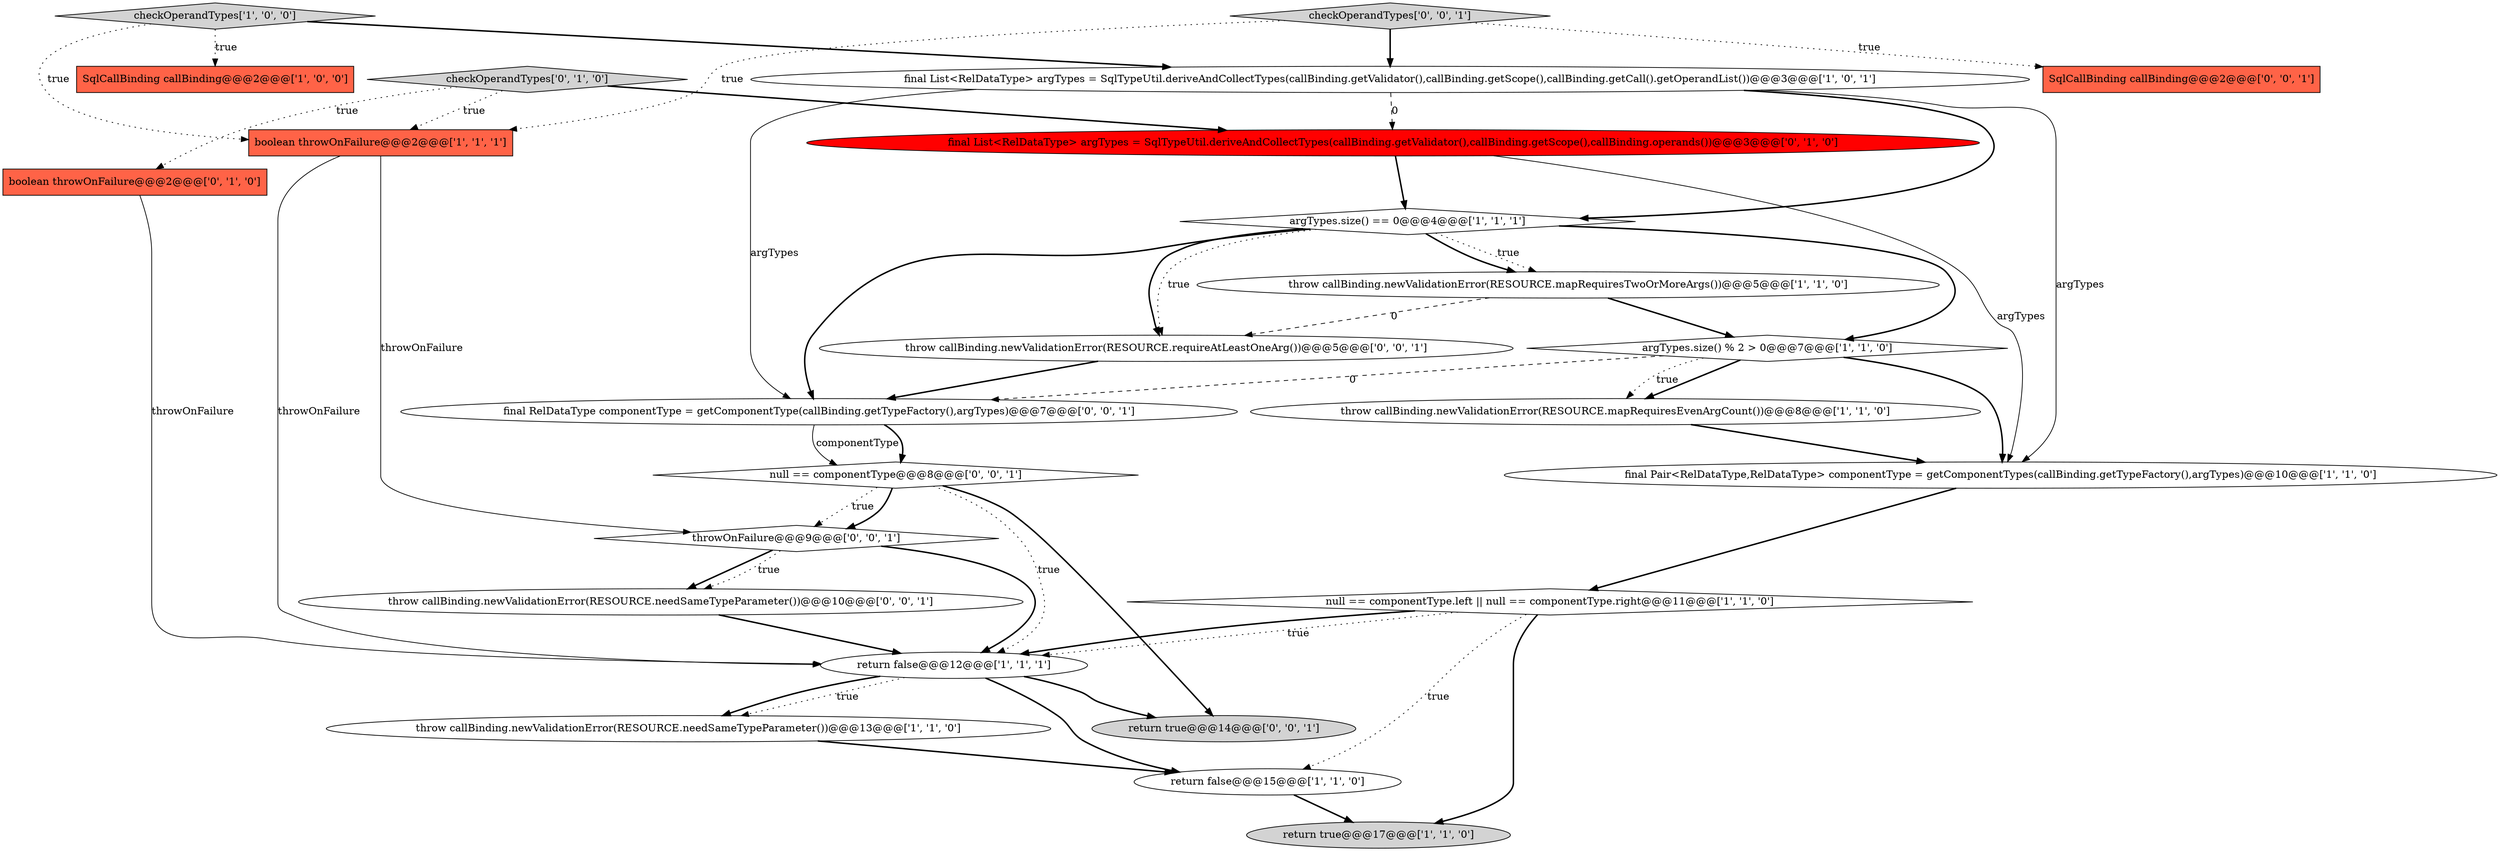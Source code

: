 digraph {
17 [style = filled, label = "throwOnFailure@@@9@@@['0', '0', '1']", fillcolor = white, shape = diamond image = "AAA0AAABBB3BBB"];
11 [style = filled, label = "boolean throwOnFailure@@@2@@@['1', '1', '1']", fillcolor = tomato, shape = box image = "AAA0AAABBB1BBB"];
10 [style = filled, label = "throw callBinding.newValidationError(RESOURCE.mapRequiresEvenArgCount())@@@8@@@['1', '1', '0']", fillcolor = white, shape = ellipse image = "AAA0AAABBB1BBB"];
9 [style = filled, label = "return false@@@12@@@['1', '1', '1']", fillcolor = white, shape = ellipse image = "AAA0AAABBB1BBB"];
3 [style = filled, label = "final List<RelDataType> argTypes = SqlTypeUtil.deriveAndCollectTypes(callBinding.getValidator(),callBinding.getScope(),callBinding.getCall().getOperandList())@@@3@@@['1', '0', '1']", fillcolor = white, shape = ellipse image = "AAA0AAABBB1BBB"];
2 [style = filled, label = "argTypes.size() % 2 > 0@@@7@@@['1', '1', '0']", fillcolor = white, shape = diamond image = "AAA0AAABBB1BBB"];
5 [style = filled, label = "checkOperandTypes['1', '0', '0']", fillcolor = lightgray, shape = diamond image = "AAA0AAABBB1BBB"];
18 [style = filled, label = "checkOperandTypes['0', '0', '1']", fillcolor = lightgray, shape = diamond image = "AAA0AAABBB3BBB"];
19 [style = filled, label = "throw callBinding.newValidationError(RESOURCE.needSameTypeParameter())@@@10@@@['0', '0', '1']", fillcolor = white, shape = ellipse image = "AAA0AAABBB3BBB"];
16 [style = filled, label = "final List<RelDataType> argTypes = SqlTypeUtil.deriveAndCollectTypes(callBinding.getValidator(),callBinding.getScope(),callBinding.operands())@@@3@@@['0', '1', '0']", fillcolor = red, shape = ellipse image = "AAA1AAABBB2BBB"];
13 [style = filled, label = "return false@@@15@@@['1', '1', '0']", fillcolor = white, shape = ellipse image = "AAA0AAABBB1BBB"];
22 [style = filled, label = "SqlCallBinding callBinding@@@2@@@['0', '0', '1']", fillcolor = tomato, shape = box image = "AAA0AAABBB3BBB"];
23 [style = filled, label = "final RelDataType componentType = getComponentType(callBinding.getTypeFactory(),argTypes)@@@7@@@['0', '0', '1']", fillcolor = white, shape = ellipse image = "AAA0AAABBB3BBB"];
0 [style = filled, label = "argTypes.size() == 0@@@4@@@['1', '1', '1']", fillcolor = white, shape = diamond image = "AAA0AAABBB1BBB"];
21 [style = filled, label = "null == componentType@@@8@@@['0', '0', '1']", fillcolor = white, shape = diamond image = "AAA0AAABBB3BBB"];
4 [style = filled, label = "final Pair<RelDataType,RelDataType> componentType = getComponentTypes(callBinding.getTypeFactory(),argTypes)@@@10@@@['1', '1', '0']", fillcolor = white, shape = ellipse image = "AAA0AAABBB1BBB"];
15 [style = filled, label = "checkOperandTypes['0', '1', '0']", fillcolor = lightgray, shape = diamond image = "AAA0AAABBB2BBB"];
24 [style = filled, label = "return true@@@14@@@['0', '0', '1']", fillcolor = lightgray, shape = ellipse image = "AAA0AAABBB3BBB"];
1 [style = filled, label = "SqlCallBinding callBinding@@@2@@@['1', '0', '0']", fillcolor = tomato, shape = box image = "AAA0AAABBB1BBB"];
8 [style = filled, label = "return true@@@17@@@['1', '1', '0']", fillcolor = lightgray, shape = ellipse image = "AAA0AAABBB1BBB"];
12 [style = filled, label = "throw callBinding.newValidationError(RESOURCE.mapRequiresTwoOrMoreArgs())@@@5@@@['1', '1', '0']", fillcolor = white, shape = ellipse image = "AAA0AAABBB1BBB"];
14 [style = filled, label = "boolean throwOnFailure@@@2@@@['0', '1', '0']", fillcolor = tomato, shape = box image = "AAA0AAABBB2BBB"];
7 [style = filled, label = "null == componentType.left || null == componentType.right@@@11@@@['1', '1', '0']", fillcolor = white, shape = diamond image = "AAA0AAABBB1BBB"];
6 [style = filled, label = "throw callBinding.newValidationError(RESOURCE.needSameTypeParameter())@@@13@@@['1', '1', '0']", fillcolor = white, shape = ellipse image = "AAA0AAABBB1BBB"];
20 [style = filled, label = "throw callBinding.newValidationError(RESOURCE.requireAtLeastOneArg())@@@5@@@['0', '0', '1']", fillcolor = white, shape = ellipse image = "AAA0AAABBB3BBB"];
2->23 [style = dashed, label="0"];
5->3 [style = bold, label=""];
11->9 [style = solid, label="throwOnFailure"];
18->3 [style = bold, label=""];
0->12 [style = dotted, label="true"];
16->0 [style = bold, label=""];
12->20 [style = dashed, label="0"];
16->4 [style = solid, label="argTypes"];
7->13 [style = dotted, label="true"];
0->12 [style = bold, label=""];
17->9 [style = bold, label=""];
0->2 [style = bold, label=""];
23->21 [style = solid, label="componentType"];
5->1 [style = dotted, label="true"];
11->17 [style = solid, label="throwOnFailure"];
0->20 [style = dotted, label="true"];
21->24 [style = bold, label=""];
21->17 [style = dotted, label="true"];
7->9 [style = dotted, label="true"];
15->14 [style = dotted, label="true"];
2->10 [style = bold, label=""];
7->8 [style = bold, label=""];
2->4 [style = bold, label=""];
15->16 [style = bold, label=""];
9->6 [style = dotted, label="true"];
17->19 [style = bold, label=""];
4->7 [style = bold, label=""];
3->0 [style = bold, label=""];
9->6 [style = bold, label=""];
7->9 [style = bold, label=""];
18->11 [style = dotted, label="true"];
12->2 [style = bold, label=""];
5->11 [style = dotted, label="true"];
21->9 [style = dotted, label="true"];
0->23 [style = bold, label=""];
20->23 [style = bold, label=""];
23->21 [style = bold, label=""];
19->9 [style = bold, label=""];
3->23 [style = solid, label="argTypes"];
6->13 [style = bold, label=""];
14->9 [style = solid, label="throwOnFailure"];
17->19 [style = dotted, label="true"];
3->4 [style = solid, label="argTypes"];
15->11 [style = dotted, label="true"];
10->4 [style = bold, label=""];
0->20 [style = bold, label=""];
13->8 [style = bold, label=""];
21->17 [style = bold, label=""];
9->24 [style = bold, label=""];
3->16 [style = dashed, label="0"];
2->10 [style = dotted, label="true"];
9->13 [style = bold, label=""];
18->22 [style = dotted, label="true"];
}

